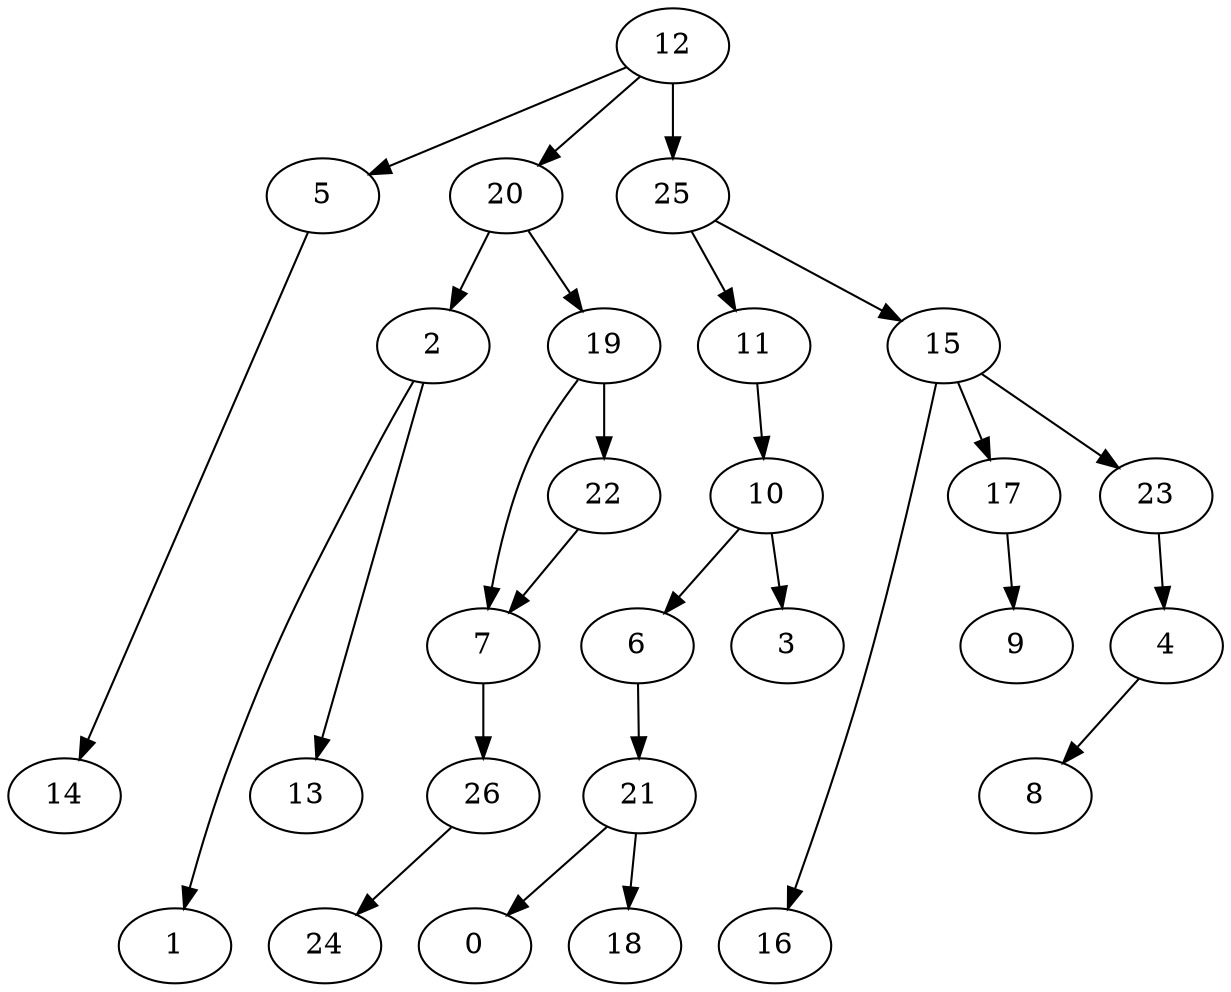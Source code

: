 digraph G {
    2;
    1;
    13;
    4;
    8;
    5;
    14;
    6;
    21;
    0;
    18;
    7;
    26;
    24;
    10;
    3;
    11;
    12;
    20;
    25;
    19;
    15;
    22;
    16;
    17;
    23;
    9;
    2 -> 1 [weight=0];
    2 -> 13 [weight=0];
    4 -> 8 [weight=0];
    5 -> 14 [weight=0];
    6 -> 21 [weight=0];
    21 -> 0 [weight=0];
    21 -> 18 [weight=0];
    7 -> 26 [weight=1];
    26 -> 24 [weight=0];
    10 -> 6 [weight=0];
    10 -> 3 [weight=0];
    11 -> 10 [weight=0];
    12 -> 5 [weight=0];
    12 -> 20 [weight=0];
    12 -> 25 [weight=1];
    20 -> 2 [weight=0];
    20 -> 19 [weight=0];
    25 -> 11 [weight=0];
    25 -> 15 [weight=0];
    19 -> 7 [weight=0];
    19 -> 22 [weight=1];
    15 -> 16 [weight=0];
    15 -> 17 [weight=0];
    15 -> 23 [weight=0];
    22 -> 7 [weight=0];
    17 -> 9 [weight=0];
    23 -> 4 [weight=0];
}
